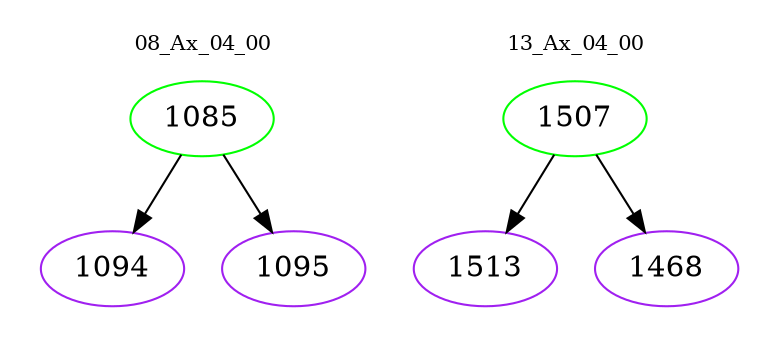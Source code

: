 digraph{
subgraph cluster_0 {
color = white
label = "08_Ax_04_00";
fontsize=10;
T0_1085 [label="1085", color="green"]
T0_1085 -> T0_1094 [color="black"]
T0_1094 [label="1094", color="purple"]
T0_1085 -> T0_1095 [color="black"]
T0_1095 [label="1095", color="purple"]
}
subgraph cluster_1 {
color = white
label = "13_Ax_04_00";
fontsize=10;
T1_1507 [label="1507", color="green"]
T1_1507 -> T1_1513 [color="black"]
T1_1513 [label="1513", color="purple"]
T1_1507 -> T1_1468 [color="black"]
T1_1468 [label="1468", color="purple"]
}
}
